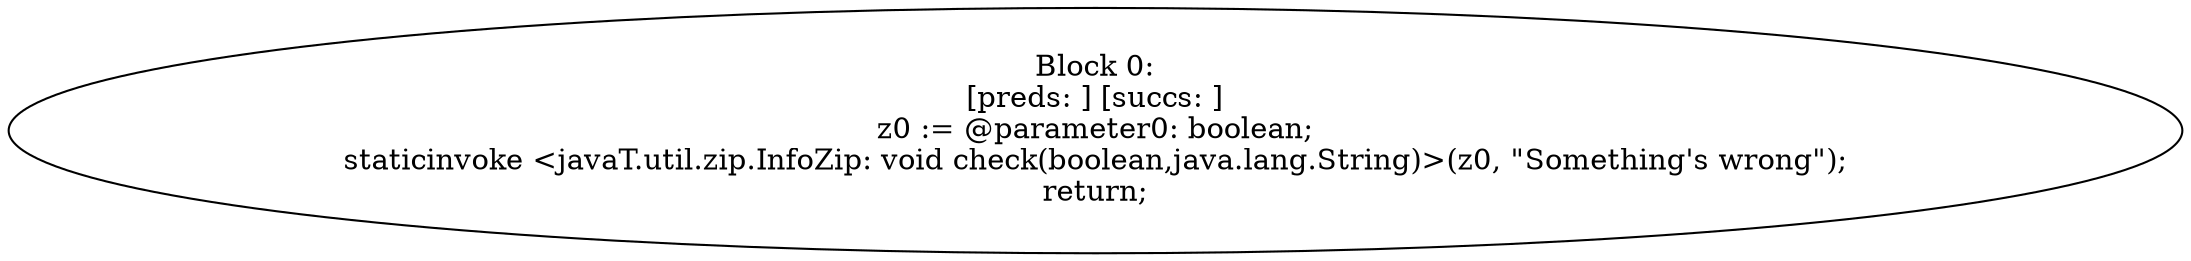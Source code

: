 digraph "unitGraph" {
    "Block 0:
[preds: ] [succs: ]
z0 := @parameter0: boolean;
staticinvoke <javaT.util.zip.InfoZip: void check(boolean,java.lang.String)>(z0, \"Something\'s wrong\");
return;
"
}
